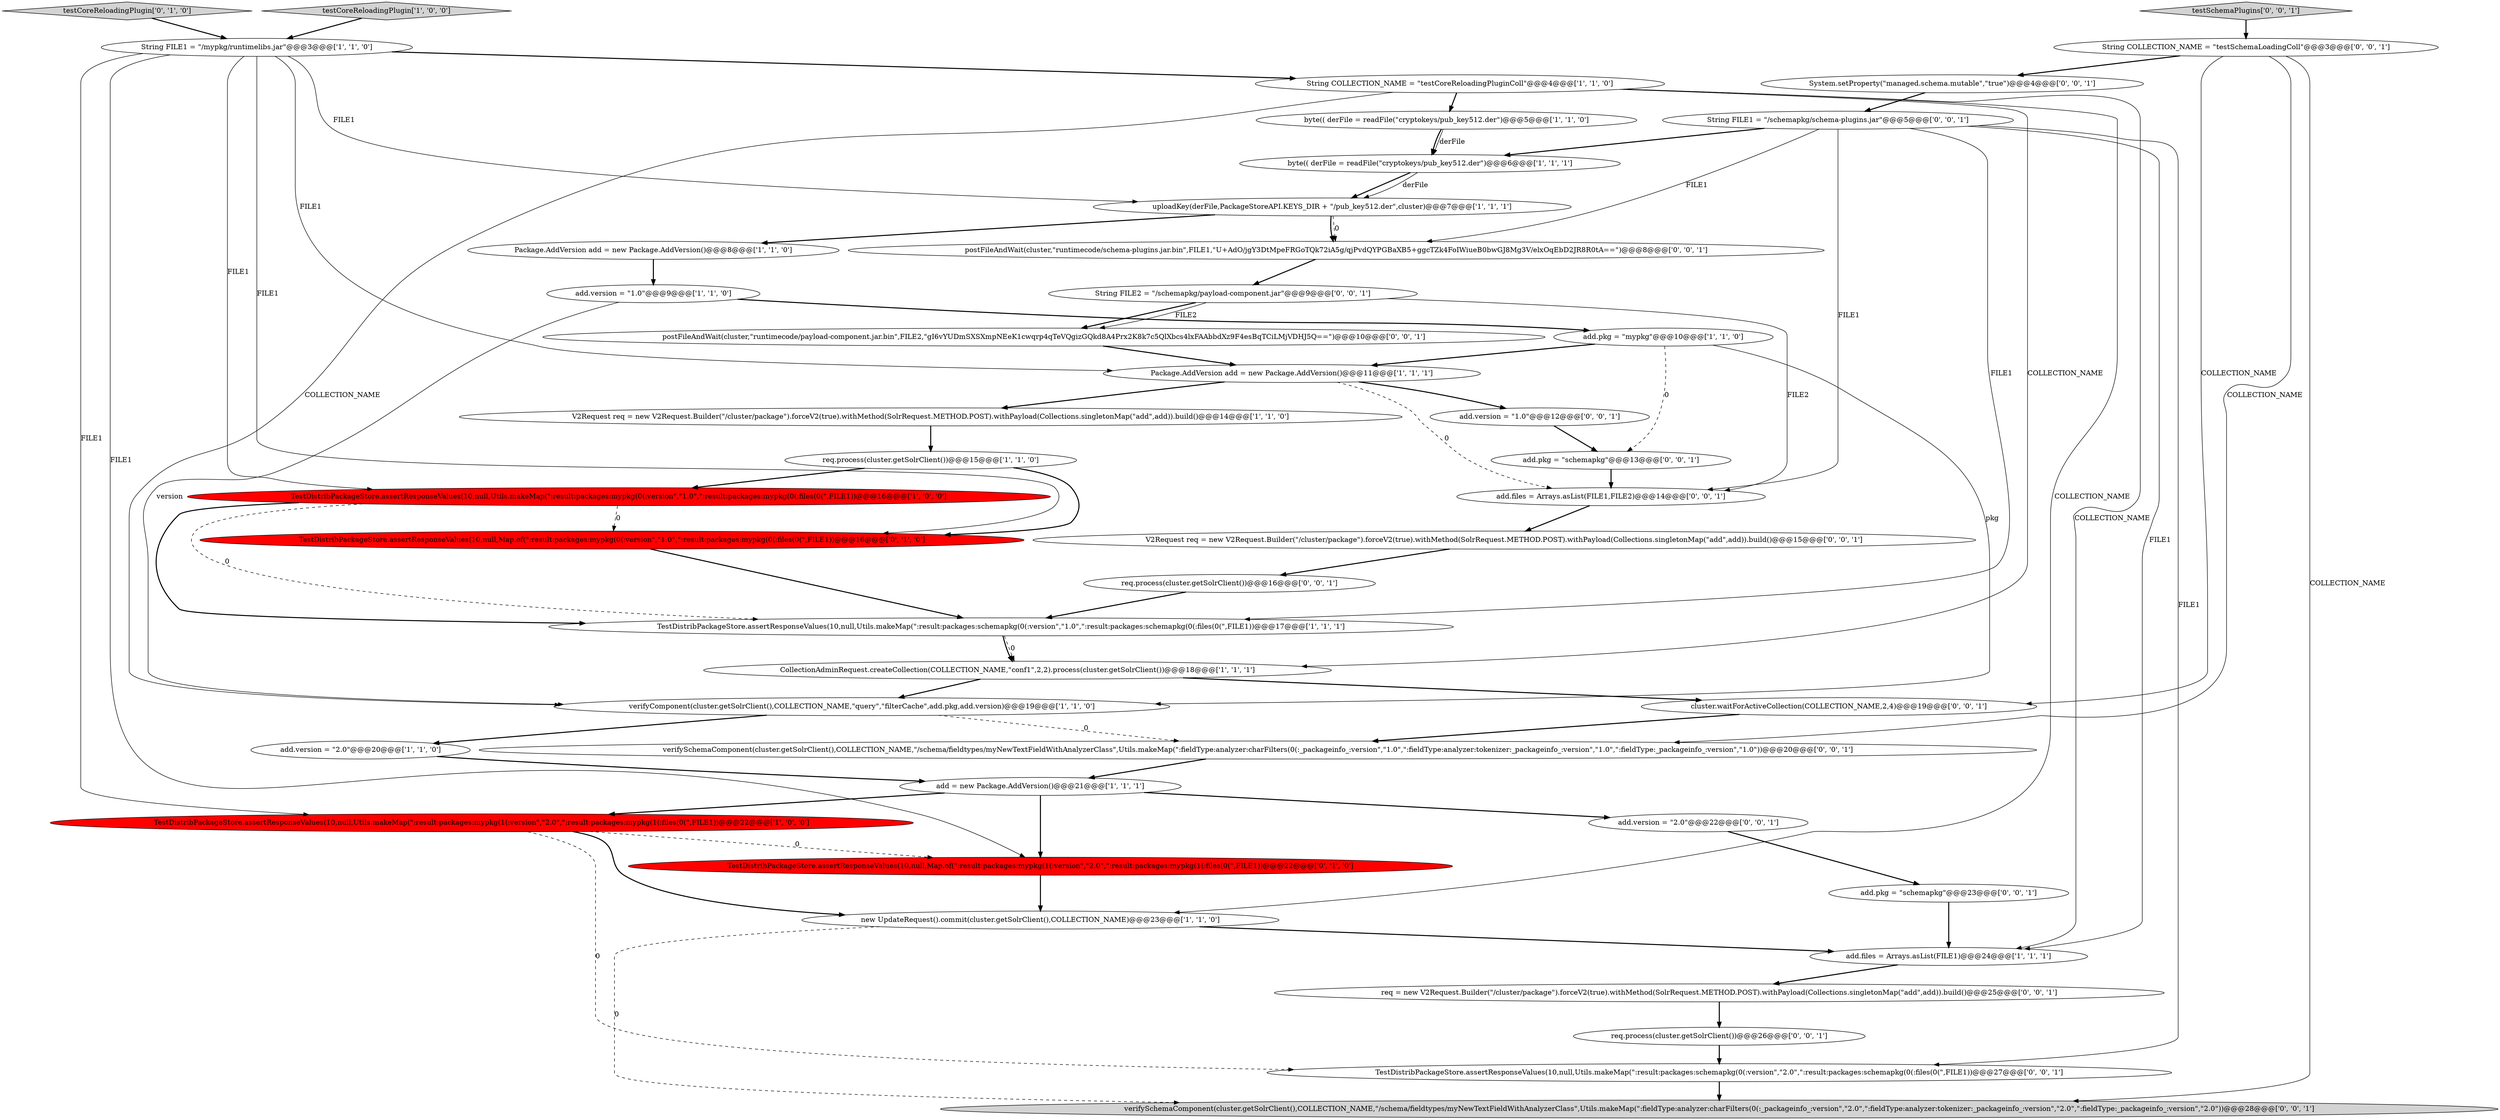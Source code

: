 digraph {
21 [style = filled, label = "TestDistribPackageStore.assertResponseValues(10,null,Map.of(\":result:packages:mypkg(1(:version\",\"2.0\",\":result:packages:mypkg(1(:files(0(\",FILE1))@@@22@@@['0', '1', '0']", fillcolor = red, shape = ellipse image = "AAA1AAABBB2BBB"];
34 [style = filled, label = "cluster.waitForActiveCollection(COLLECTION_NAME,2,4)@@@19@@@['0', '0', '1']", fillcolor = white, shape = ellipse image = "AAA0AAABBB3BBB"];
22 [style = filled, label = "testCoreReloadingPlugin['0', '1', '0']", fillcolor = lightgray, shape = diamond image = "AAA0AAABBB2BBB"];
1 [style = filled, label = "verifyComponent(cluster.getSolrClient(),COLLECTION_NAME,\"query\",\"filterCache\",add.pkg,add.version)@@@19@@@['1', '1', '0']", fillcolor = white, shape = ellipse image = "AAA0AAABBB1BBB"];
36 [style = filled, label = "add.pkg = \"schemapkg\"@@@13@@@['0', '0', '1']", fillcolor = white, shape = ellipse image = "AAA0AAABBB3BBB"];
3 [style = filled, label = "Package.AddVersion add = new Package.AddVersion()@@@11@@@['1', '1', '1']", fillcolor = white, shape = ellipse image = "AAA0AAABBB1BBB"];
38 [style = filled, label = "V2Request req = new V2Request.Builder(\"/cluster/package\").forceV2(true).withMethod(SolrRequest.METHOD.POST).withPayload(Collections.singletonMap(\"add\",add)).build()@@@15@@@['0', '0', '1']", fillcolor = white, shape = ellipse image = "AAA0AAABBB3BBB"];
17 [style = filled, label = "new UpdateRequest().commit(cluster.getSolrClient(),COLLECTION_NAME)@@@23@@@['1', '1', '0']", fillcolor = white, shape = ellipse image = "AAA0AAABBB1BBB"];
14 [style = filled, label = "add.files = Arrays.asList(FILE1)@@@24@@@['1', '1', '1']", fillcolor = white, shape = ellipse image = "AAA0AAABBB1BBB"];
2 [style = filled, label = "add = new Package.AddVersion()@@@21@@@['1', '1', '1']", fillcolor = white, shape = ellipse image = "AAA0AAABBB1BBB"];
25 [style = filled, label = "verifySchemaComponent(cluster.getSolrClient(),COLLECTION_NAME,\"/schema/fieldtypes/myNewTextFieldWithAnalyzerClass\",Utils.makeMap(\":fieldType:analyzer:charFilters(0(:_packageinfo_:version\",\"1.0\",\":fieldType:analyzer:tokenizer:_packageinfo_:version\",\"1.0\",\":fieldType:_packageinfo_:version\",\"1.0\"))@@@20@@@['0', '0', '1']", fillcolor = white, shape = ellipse image = "AAA0AAABBB3BBB"];
30 [style = filled, label = "req.process(cluster.getSolrClient())@@@26@@@['0', '0', '1']", fillcolor = white, shape = ellipse image = "AAA0AAABBB3BBB"];
16 [style = filled, label = "add.pkg = \"mypkg\"@@@10@@@['1', '1', '0']", fillcolor = white, shape = ellipse image = "AAA0AAABBB1BBB"];
43 [style = filled, label = "String FILE1 = \"/schemapkg/schema-plugins.jar\"@@@5@@@['0', '0', '1']", fillcolor = white, shape = ellipse image = "AAA0AAABBB3BBB"];
23 [style = filled, label = "TestDistribPackageStore.assertResponseValues(10,null,Map.of(\":result:packages:mypkg(0(:version\",\"1.0\",\":result:packages:mypkg(0(:files(0(\",FILE1))@@@16@@@['0', '1', '0']", fillcolor = red, shape = ellipse image = "AAA1AAABBB2BBB"];
6 [style = filled, label = "CollectionAdminRequest.createCollection(COLLECTION_NAME,\"conf1\",2,2).process(cluster.getSolrClient())@@@18@@@['1', '1', '1']", fillcolor = white, shape = ellipse image = "AAA0AAABBB1BBB"];
8 [style = filled, label = "TestDistribPackageStore.assertResponseValues(10,null,Utils.makeMap(\":result:packages:mypkg(1(:version\",\"2.0\",\":result:packages:mypkg(1(:files(0(\",FILE1))@@@22@@@['1', '0', '0']", fillcolor = red, shape = ellipse image = "AAA1AAABBB1BBB"];
9 [style = filled, label = "add.version = \"2.0\"@@@20@@@['1', '1', '0']", fillcolor = white, shape = ellipse image = "AAA0AAABBB1BBB"];
33 [style = filled, label = "String COLLECTION_NAME = \"testSchemaLoadingColl\"@@@3@@@['0', '0', '1']", fillcolor = white, shape = ellipse image = "AAA0AAABBB3BBB"];
26 [style = filled, label = "req.process(cluster.getSolrClient())@@@16@@@['0', '0', '1']", fillcolor = white, shape = ellipse image = "AAA0AAABBB3BBB"];
0 [style = filled, label = "testCoreReloadingPlugin['1', '0', '0']", fillcolor = lightgray, shape = diamond image = "AAA0AAABBB1BBB"];
41 [style = filled, label = "add.pkg = \"schemapkg\"@@@23@@@['0', '0', '1']", fillcolor = white, shape = ellipse image = "AAA0AAABBB3BBB"];
5 [style = filled, label = "byte(( derFile = readFile(\"cryptokeys/pub_key512.der\")@@@5@@@['1', '1', '0']", fillcolor = white, shape = ellipse image = "AAA0AAABBB1BBB"];
13 [style = filled, label = "TestDistribPackageStore.assertResponseValues(10,null,Utils.makeMap(\":result:packages:schemapkg(0(:version\",\"1.0\",\":result:packages:schemapkg(0(:files(0(\",FILE1))@@@17@@@['1', '1', '1']", fillcolor = white, shape = ellipse image = "AAA0AAABBB1BBB"];
37 [style = filled, label = "testSchemaPlugins['0', '0', '1']", fillcolor = lightgray, shape = diamond image = "AAA0AAABBB3BBB"];
42 [style = filled, label = "TestDistribPackageStore.assertResponseValues(10,null,Utils.makeMap(\":result:packages:schemapkg(0(:version\",\"2.0\",\":result:packages:schemapkg(0(:files(0(\",FILE1))@@@27@@@['0', '0', '1']", fillcolor = white, shape = ellipse image = "AAA0AAABBB3BBB"];
18 [style = filled, label = "String COLLECTION_NAME = \"testCoreReloadingPluginColl\"@@@4@@@['1', '1', '0']", fillcolor = white, shape = ellipse image = "AAA0AAABBB1BBB"];
4 [style = filled, label = "TestDistribPackageStore.assertResponseValues(10,null,Utils.makeMap(\":result:packages:mypkg(0(:version\",\"1.0\",\":result:packages:mypkg(0(:files(0(\",FILE1))@@@16@@@['1', '0', '0']", fillcolor = red, shape = ellipse image = "AAA1AAABBB1BBB"];
15 [style = filled, label = "add.version = \"1.0\"@@@9@@@['1', '1', '0']", fillcolor = white, shape = ellipse image = "AAA0AAABBB1BBB"];
7 [style = filled, label = "byte(( derFile = readFile(\"cryptokeys/pub_key512.der\")@@@6@@@['1', '1', '1']", fillcolor = white, shape = ellipse image = "AAA0AAABBB1BBB"];
12 [style = filled, label = "Package.AddVersion add = new Package.AddVersion()@@@8@@@['1', '1', '0']", fillcolor = white, shape = ellipse image = "AAA0AAABBB1BBB"];
31 [style = filled, label = "add.version = \"1.0\"@@@12@@@['0', '0', '1']", fillcolor = white, shape = ellipse image = "AAA0AAABBB3BBB"];
24 [style = filled, label = "postFileAndWait(cluster,\"runtimecode/schema-plugins.jar.bin\",FILE1,\"U+AdO/jgY3DtMpeFRGoTQk72iA5g/qjPvdQYPGBaXB5+ggcTZk4FoIWiueB0bwGJ8Mg3V/elxOqEbD2JR8R0tA==\")@@@8@@@['0', '0', '1']", fillcolor = white, shape = ellipse image = "AAA0AAABBB3BBB"];
29 [style = filled, label = "req = new V2Request.Builder(\"/cluster/package\").forceV2(true).withMethod(SolrRequest.METHOD.POST).withPayload(Collections.singletonMap(\"add\",add)).build()@@@25@@@['0', '0', '1']", fillcolor = white, shape = ellipse image = "AAA0AAABBB3BBB"];
40 [style = filled, label = "add.files = Arrays.asList(FILE1,FILE2)@@@14@@@['0', '0', '1']", fillcolor = white, shape = ellipse image = "AAA0AAABBB3BBB"];
39 [style = filled, label = "postFileAndWait(cluster,\"runtimecode/payload-component.jar.bin\",FILE2,\"gI6vYUDmSXSXmpNEeK1cwqrp4qTeVQgizGQkd8A4Prx2K8k7c5QlXbcs4lxFAAbbdXz9F4esBqTCiLMjVDHJ5Q==\")@@@10@@@['0', '0', '1']", fillcolor = white, shape = ellipse image = "AAA0AAABBB3BBB"];
28 [style = filled, label = "String FILE2 = \"/schemapkg/payload-component.jar\"@@@9@@@['0', '0', '1']", fillcolor = white, shape = ellipse image = "AAA0AAABBB3BBB"];
10 [style = filled, label = "req.process(cluster.getSolrClient())@@@15@@@['1', '1', '0']", fillcolor = white, shape = ellipse image = "AAA0AAABBB1BBB"];
27 [style = filled, label = "System.setProperty(\"managed.schema.mutable\",\"true\")@@@4@@@['0', '0', '1']", fillcolor = white, shape = ellipse image = "AAA0AAABBB3BBB"];
11 [style = filled, label = "String FILE1 = \"/mypkg/runtimelibs.jar\"@@@3@@@['1', '1', '0']", fillcolor = white, shape = ellipse image = "AAA0AAABBB1BBB"];
32 [style = filled, label = "add.version = \"2.0\"@@@22@@@['0', '0', '1']", fillcolor = white, shape = ellipse image = "AAA0AAABBB3BBB"];
35 [style = filled, label = "verifySchemaComponent(cluster.getSolrClient(),COLLECTION_NAME,\"/schema/fieldtypes/myNewTextFieldWithAnalyzerClass\",Utils.makeMap(\":fieldType:analyzer:charFilters(0(:_packageinfo_:version\",\"2.0\",\":fieldType:analyzer:tokenizer:_packageinfo_:version\",\"2.0\",\":fieldType:_packageinfo_:version\",\"2.0\"))@@@28@@@['0', '0', '1']", fillcolor = lightgray, shape = ellipse image = "AAA0AAABBB3BBB"];
19 [style = filled, label = "uploadKey(derFile,PackageStoreAPI.KEYS_DIR + \"/pub_key512.der\",cluster)@@@7@@@['1', '1', '1']", fillcolor = white, shape = ellipse image = "AAA0AAABBB1BBB"];
20 [style = filled, label = "V2Request req = new V2Request.Builder(\"/cluster/package\").forceV2(true).withMethod(SolrRequest.METHOD.POST).withPayload(Collections.singletonMap(\"add\",add)).build()@@@14@@@['1', '1', '0']", fillcolor = white, shape = ellipse image = "AAA0AAABBB1BBB"];
16->3 [style = bold, label=""];
24->28 [style = bold, label=""];
36->40 [style = bold, label=""];
34->25 [style = bold, label=""];
15->1 [style = solid, label="version"];
27->43 [style = bold, label=""];
43->40 [style = solid, label="FILE1"];
6->34 [style = bold, label=""];
3->40 [style = dashed, label="0"];
19->12 [style = bold, label=""];
29->30 [style = bold, label=""];
9->2 [style = bold, label=""];
33->34 [style = solid, label="COLLECTION_NAME"];
3->31 [style = bold, label=""];
28->39 [style = bold, label=""];
33->25 [style = solid, label="COLLECTION_NAME"];
30->42 [style = bold, label=""];
4->13 [style = bold, label=""];
17->35 [style = dashed, label="0"];
12->15 [style = bold, label=""];
11->23 [style = solid, label="FILE1"];
28->39 [style = solid, label="FILE2"];
18->1 [style = solid, label="COLLECTION_NAME"];
0->11 [style = bold, label=""];
39->3 [style = bold, label=""];
31->36 [style = bold, label=""];
8->21 [style = dashed, label="0"];
40->38 [style = bold, label=""];
15->16 [style = bold, label=""];
33->27 [style = bold, label=""];
28->40 [style = solid, label="FILE2"];
25->2 [style = bold, label=""];
11->21 [style = solid, label="FILE1"];
11->18 [style = bold, label=""];
1->9 [style = bold, label=""];
26->13 [style = bold, label=""];
18->6 [style = solid, label="COLLECTION_NAME"];
18->14 [style = solid, label="COLLECTION_NAME"];
20->10 [style = bold, label=""];
43->7 [style = bold, label=""];
19->24 [style = bold, label=""];
42->35 [style = bold, label=""];
8->17 [style = bold, label=""];
11->4 [style = solid, label="FILE1"];
6->1 [style = bold, label=""];
43->14 [style = solid, label="FILE1"];
3->20 [style = bold, label=""];
17->14 [style = bold, label=""];
10->23 [style = bold, label=""];
23->13 [style = bold, label=""];
2->21 [style = bold, label=""];
18->5 [style = bold, label=""];
11->8 [style = solid, label="FILE1"];
13->6 [style = dashed, label="0"];
11->19 [style = solid, label="FILE1"];
43->42 [style = solid, label="FILE1"];
16->36 [style = dashed, label="0"];
14->29 [style = bold, label=""];
10->4 [style = bold, label=""];
18->17 [style = solid, label="COLLECTION_NAME"];
43->13 [style = solid, label="FILE1"];
8->42 [style = dashed, label="0"];
5->7 [style = bold, label=""];
32->41 [style = bold, label=""];
38->26 [style = bold, label=""];
19->24 [style = dashed, label="0"];
2->32 [style = bold, label=""];
43->24 [style = solid, label="FILE1"];
13->6 [style = bold, label=""];
37->33 [style = bold, label=""];
5->7 [style = solid, label="derFile"];
4->13 [style = dashed, label="0"];
1->25 [style = dashed, label="0"];
33->35 [style = solid, label="COLLECTION_NAME"];
7->19 [style = bold, label=""];
21->17 [style = bold, label=""];
4->23 [style = dashed, label="0"];
22->11 [style = bold, label=""];
11->3 [style = solid, label="FILE1"];
41->14 [style = bold, label=""];
2->8 [style = bold, label=""];
7->19 [style = solid, label="derFile"];
16->1 [style = solid, label="pkg"];
}
